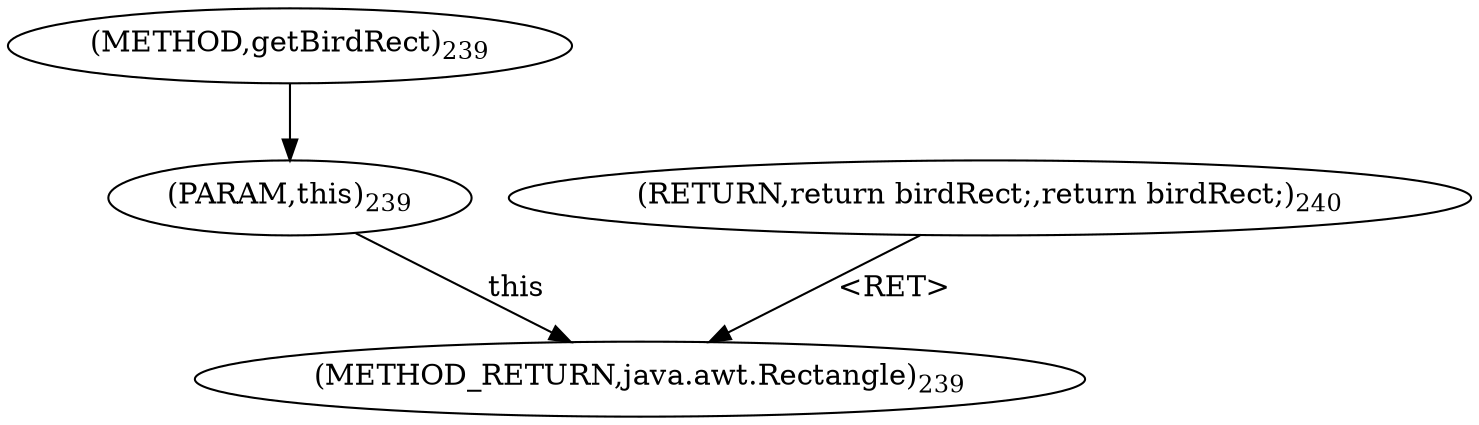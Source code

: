 digraph "getBirdRect" {  
"967" [label = <(METHOD,getBirdRect)<SUB>239</SUB>> ]
"976" [label = <(METHOD_RETURN,java.awt.Rectangle)<SUB>239</SUB>> ]
"968" [label = <(PARAM,this)<SUB>239</SUB>> ]
"970" [label = <(RETURN,return birdRect;,return birdRect;)<SUB>240</SUB>> ]
  "970" -> "976"  [ label = "&lt;RET&gt;"] 
  "968" -> "976"  [ label = "this"] 
  "967" -> "968" 
}
